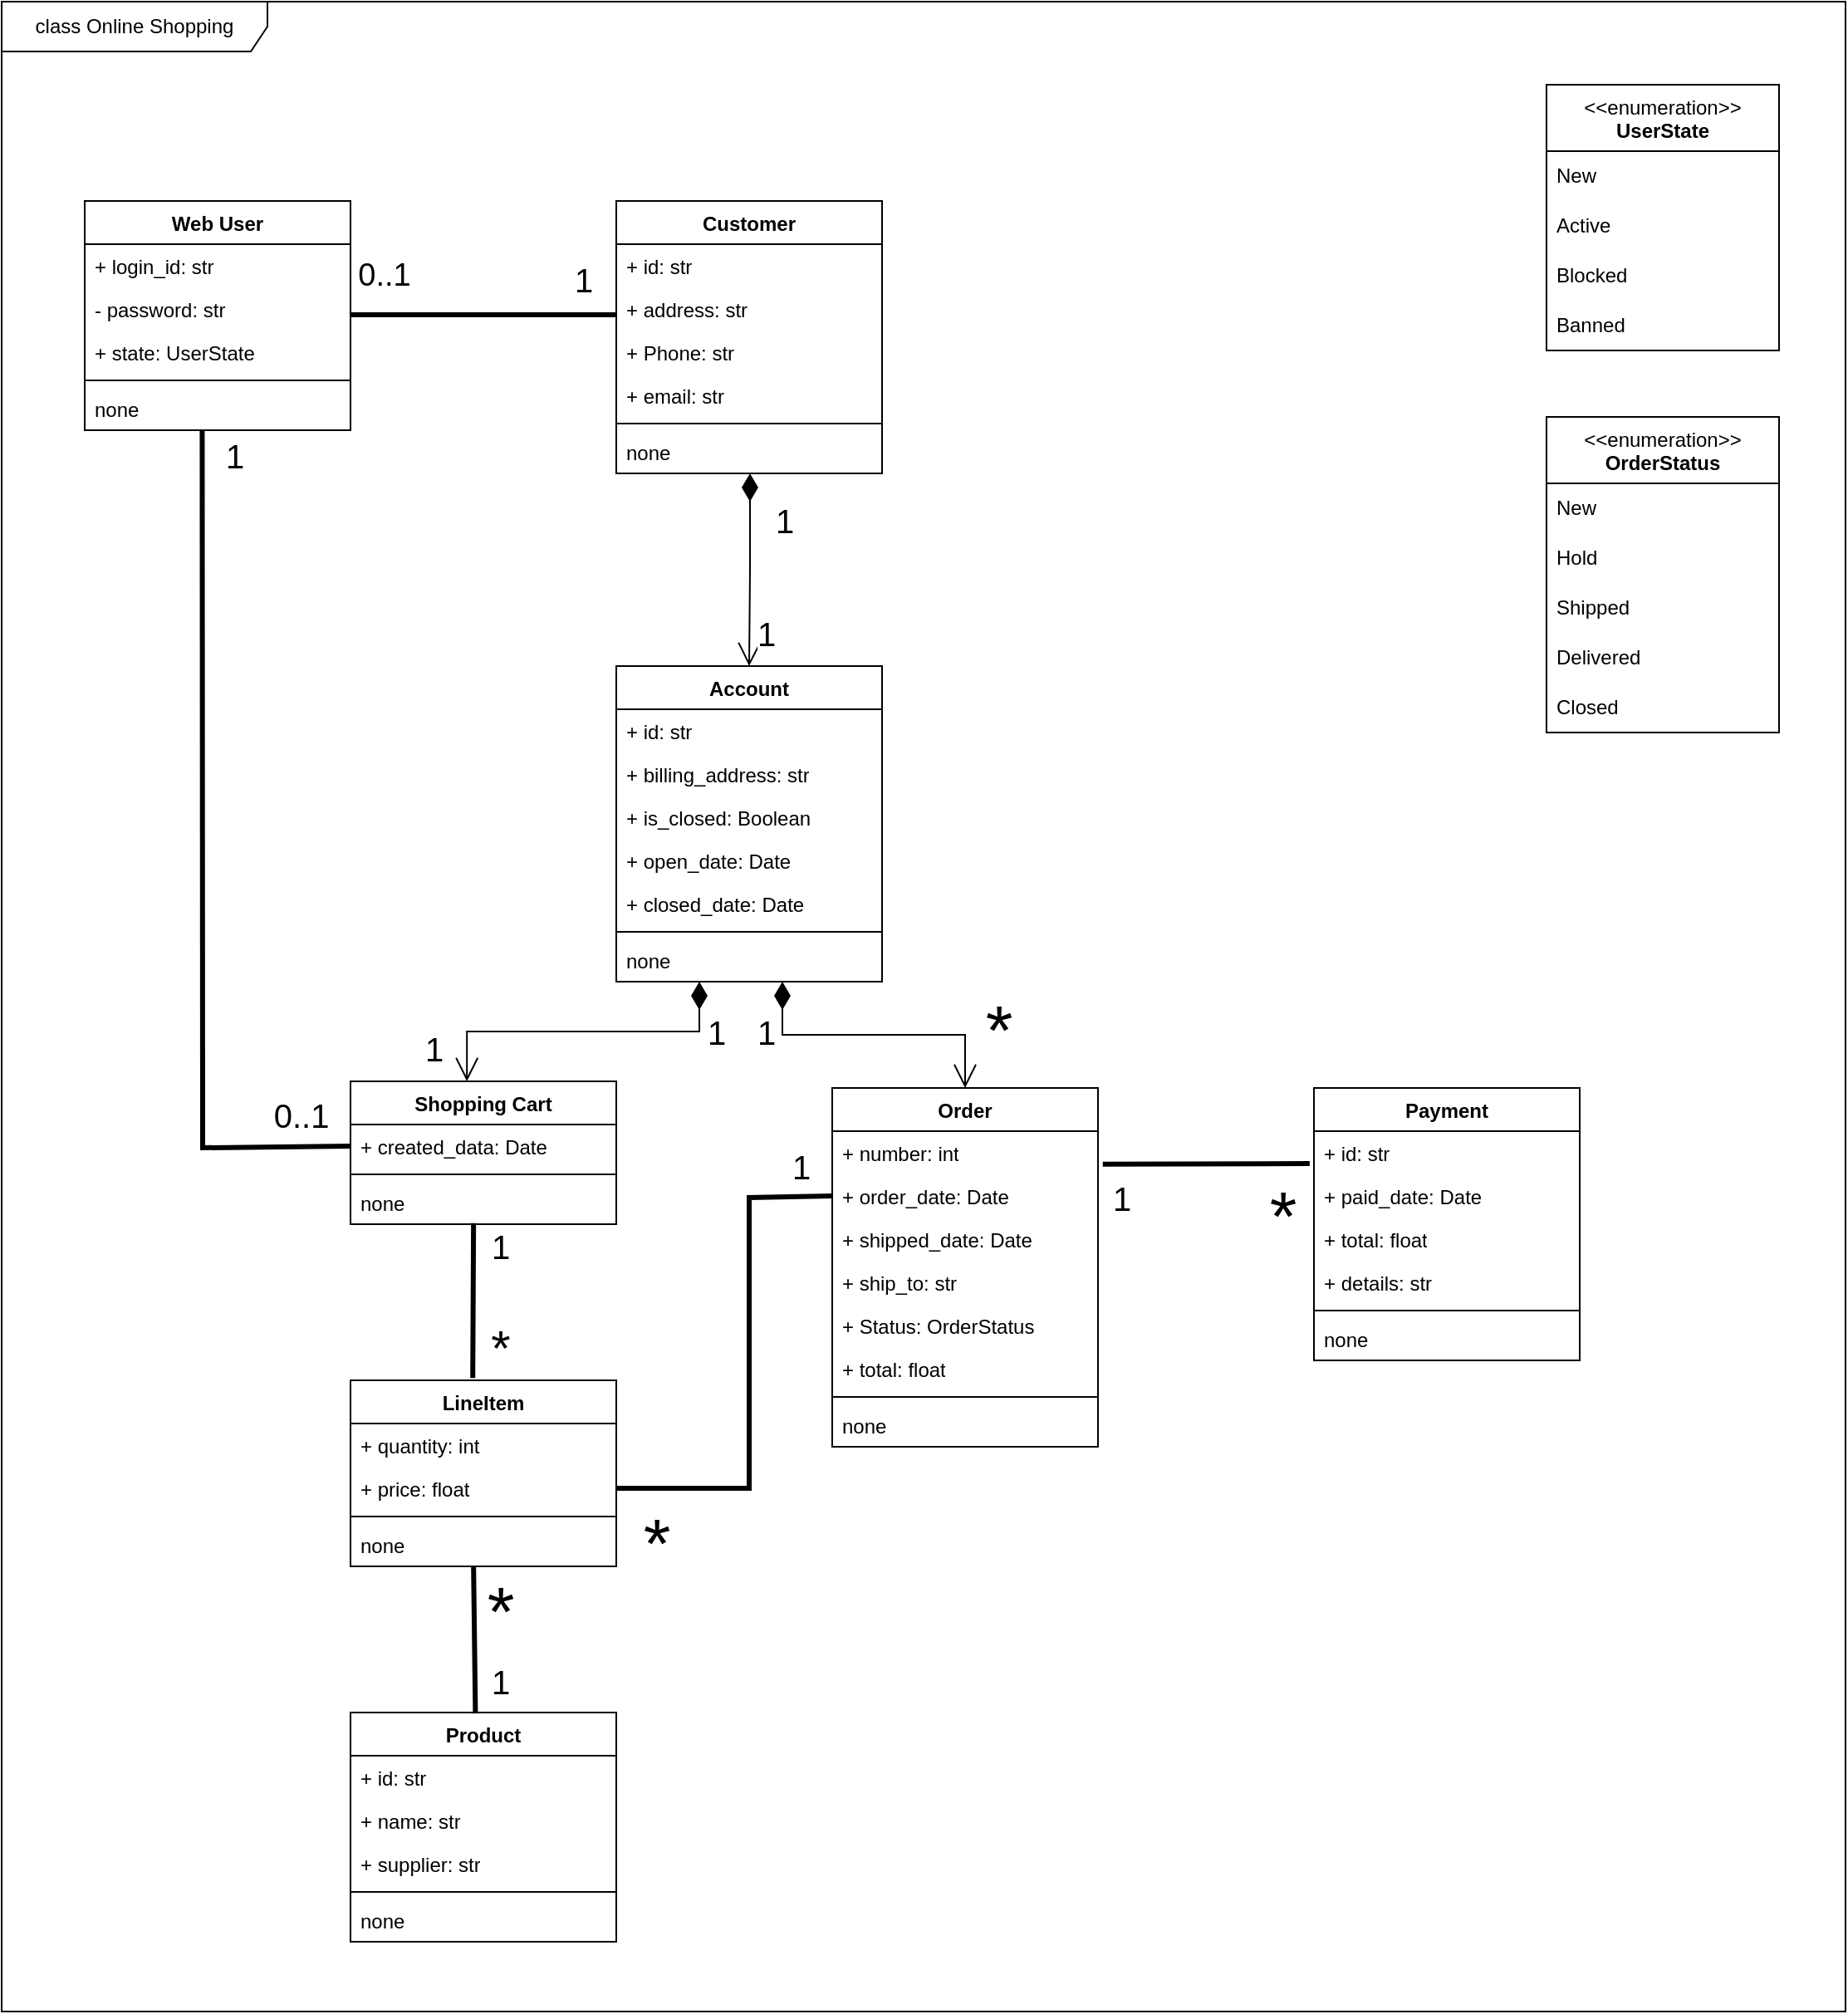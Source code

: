 <mxfile version="21.6.6" type="device" pages="2">
  <diagram id="C5RBs43oDa-KdzZeNtuy" name="Page-1">
    <mxGraphModel dx="1647" dy="904" grid="1" gridSize="10" guides="1" tooltips="1" connect="1" arrows="1" fold="1" page="1" pageScale="1" pageWidth="827" pageHeight="1169" math="0" shadow="0">
      <root>
        <mxCell id="WIyWlLk6GJQsqaUBKTNV-0" />
        <mxCell id="WIyWlLk6GJQsqaUBKTNV-1" parent="WIyWlLk6GJQsqaUBKTNV-0" />
        <mxCell id="cgsoK1HDG1kC3I2KpWL_-0" value="class Online Shopping" style="shape=umlFrame;whiteSpace=wrap;html=1;pointerEvents=0;recursiveResize=0;container=1;collapsible=0;width=160;" parent="WIyWlLk6GJQsqaUBKTNV-1" vertex="1">
          <mxGeometry x="20" y="180" width="1110" height="1210" as="geometry" />
        </mxCell>
        <mxCell id="cgsoK1HDG1kC3I2KpWL_-1" value="Web User" style="swimlane;fontStyle=1;align=center;verticalAlign=top;childLayout=stackLayout;horizontal=1;startSize=26;horizontalStack=0;resizeParent=1;resizeParentMax=0;resizeLast=0;collapsible=1;marginBottom=0;whiteSpace=wrap;html=1;" parent="cgsoK1HDG1kC3I2KpWL_-0" vertex="1">
          <mxGeometry x="50" y="120" width="160" height="138" as="geometry">
            <mxRectangle x="50" y="120" width="100" height="30" as="alternateBounds" />
          </mxGeometry>
        </mxCell>
        <mxCell id="cgsoK1HDG1kC3I2KpWL_-2" value="+ login_id: str&lt;br&gt;" style="text;strokeColor=none;fillColor=none;align=left;verticalAlign=top;spacingLeft=4;spacingRight=4;overflow=hidden;rotatable=0;points=[[0,0.5],[1,0.5]];portConstraint=eastwest;whiteSpace=wrap;html=1;" parent="cgsoK1HDG1kC3I2KpWL_-1" vertex="1">
          <mxGeometry y="26" width="160" height="26" as="geometry" />
        </mxCell>
        <mxCell id="cgsoK1HDG1kC3I2KpWL_-5" value="- password: str" style="text;strokeColor=none;fillColor=none;align=left;verticalAlign=top;spacingLeft=4;spacingRight=4;overflow=hidden;rotatable=0;points=[[0,0.5],[1,0.5]];portConstraint=eastwest;whiteSpace=wrap;html=1;" parent="cgsoK1HDG1kC3I2KpWL_-1" vertex="1">
          <mxGeometry y="52" width="160" height="26" as="geometry" />
        </mxCell>
        <mxCell id="cgsoK1HDG1kC3I2KpWL_-7" value="+ state: UserState" style="text;strokeColor=none;fillColor=none;align=left;verticalAlign=top;spacingLeft=4;spacingRight=4;overflow=hidden;rotatable=0;points=[[0,0.5],[1,0.5]];portConstraint=eastwest;whiteSpace=wrap;html=1;" parent="cgsoK1HDG1kC3I2KpWL_-1" vertex="1">
          <mxGeometry y="78" width="160" height="26" as="geometry" />
        </mxCell>
        <mxCell id="cgsoK1HDG1kC3I2KpWL_-3" value="" style="line;strokeWidth=1;fillColor=none;align=left;verticalAlign=middle;spacingTop=-1;spacingLeft=3;spacingRight=3;rotatable=0;labelPosition=right;points=[];portConstraint=eastwest;strokeColor=inherit;" parent="cgsoK1HDG1kC3I2KpWL_-1" vertex="1">
          <mxGeometry y="104" width="160" height="8" as="geometry" />
        </mxCell>
        <mxCell id="cgsoK1HDG1kC3I2KpWL_-4" value="none" style="text;strokeColor=none;fillColor=none;align=left;verticalAlign=top;spacingLeft=4;spacingRight=4;overflow=hidden;rotatable=0;points=[[0,0.5],[1,0.5]];portConstraint=eastwest;whiteSpace=wrap;html=1;" parent="cgsoK1HDG1kC3I2KpWL_-1" vertex="1">
          <mxGeometry y="112" width="160" height="26" as="geometry" />
        </mxCell>
        <mxCell id="cgsoK1HDG1kC3I2KpWL_-8" value="Customer" style="swimlane;fontStyle=1;align=center;verticalAlign=top;childLayout=stackLayout;horizontal=1;startSize=26;horizontalStack=0;resizeParent=1;resizeParentMax=0;resizeLast=0;collapsible=1;marginBottom=0;whiteSpace=wrap;html=1;" parent="cgsoK1HDG1kC3I2KpWL_-0" vertex="1">
          <mxGeometry x="370" y="120" width="160" height="164" as="geometry" />
        </mxCell>
        <mxCell id="cgsoK1HDG1kC3I2KpWL_-9" value="+ id: str" style="text;strokeColor=none;fillColor=none;align=left;verticalAlign=top;spacingLeft=4;spacingRight=4;overflow=hidden;rotatable=0;points=[[0,0.5],[1,0.5]];portConstraint=eastwest;whiteSpace=wrap;html=1;" parent="cgsoK1HDG1kC3I2KpWL_-8" vertex="1">
          <mxGeometry y="26" width="160" height="26" as="geometry" />
        </mxCell>
        <mxCell id="cgsoK1HDG1kC3I2KpWL_-10" value="+ address: str" style="text;strokeColor=none;fillColor=none;align=left;verticalAlign=top;spacingLeft=4;spacingRight=4;overflow=hidden;rotatable=0;points=[[0,0.5],[1,0.5]];portConstraint=eastwest;whiteSpace=wrap;html=1;" parent="cgsoK1HDG1kC3I2KpWL_-8" vertex="1">
          <mxGeometry y="52" width="160" height="26" as="geometry" />
        </mxCell>
        <mxCell id="cgsoK1HDG1kC3I2KpWL_-11" value="+ Phone: str" style="text;strokeColor=none;fillColor=none;align=left;verticalAlign=top;spacingLeft=4;spacingRight=4;overflow=hidden;rotatable=0;points=[[0,0.5],[1,0.5]];portConstraint=eastwest;whiteSpace=wrap;html=1;" parent="cgsoK1HDG1kC3I2KpWL_-8" vertex="1">
          <mxGeometry y="78" width="160" height="26" as="geometry" />
        </mxCell>
        <mxCell id="cgsoK1HDG1kC3I2KpWL_-14" value="+ email: str" style="text;strokeColor=none;fillColor=none;align=left;verticalAlign=top;spacingLeft=4;spacingRight=4;overflow=hidden;rotatable=0;points=[[0,0.5],[1,0.5]];portConstraint=eastwest;whiteSpace=wrap;html=1;" parent="cgsoK1HDG1kC3I2KpWL_-8" vertex="1">
          <mxGeometry y="104" width="160" height="26" as="geometry" />
        </mxCell>
        <mxCell id="cgsoK1HDG1kC3I2KpWL_-12" value="" style="line;strokeWidth=1;fillColor=none;align=left;verticalAlign=middle;spacingTop=-1;spacingLeft=3;spacingRight=3;rotatable=0;labelPosition=right;points=[];portConstraint=eastwest;strokeColor=inherit;" parent="cgsoK1HDG1kC3I2KpWL_-8" vertex="1">
          <mxGeometry y="130" width="160" height="8" as="geometry" />
        </mxCell>
        <mxCell id="cgsoK1HDG1kC3I2KpWL_-13" value="none" style="text;strokeColor=none;fillColor=none;align=left;verticalAlign=top;spacingLeft=4;spacingRight=4;overflow=hidden;rotatable=0;points=[[0,0.5],[1,0.5]];portConstraint=eastwest;whiteSpace=wrap;html=1;" parent="cgsoK1HDG1kC3I2KpWL_-8" vertex="1">
          <mxGeometry y="138" width="160" height="26" as="geometry" />
        </mxCell>
        <mxCell id="cgsoK1HDG1kC3I2KpWL_-15" value="Account" style="swimlane;fontStyle=1;align=center;verticalAlign=top;childLayout=stackLayout;horizontal=1;startSize=26;horizontalStack=0;resizeParent=1;resizeParentMax=0;resizeLast=0;collapsible=1;marginBottom=0;whiteSpace=wrap;html=1;" parent="cgsoK1HDG1kC3I2KpWL_-0" vertex="1">
          <mxGeometry x="370" y="400" width="160" height="190" as="geometry" />
        </mxCell>
        <mxCell id="cgsoK1HDG1kC3I2KpWL_-16" value="+ id: str" style="text;strokeColor=none;fillColor=none;align=left;verticalAlign=top;spacingLeft=4;spacingRight=4;overflow=hidden;rotatable=0;points=[[0,0.5],[1,0.5]];portConstraint=eastwest;whiteSpace=wrap;html=1;" parent="cgsoK1HDG1kC3I2KpWL_-15" vertex="1">
          <mxGeometry y="26" width="160" height="26" as="geometry" />
        </mxCell>
        <mxCell id="cgsoK1HDG1kC3I2KpWL_-17" value="+ billing_address: str" style="text;strokeColor=none;fillColor=none;align=left;verticalAlign=top;spacingLeft=4;spacingRight=4;overflow=hidden;rotatable=0;points=[[0,0.5],[1,0.5]];portConstraint=eastwest;whiteSpace=wrap;html=1;" parent="cgsoK1HDG1kC3I2KpWL_-15" vertex="1">
          <mxGeometry y="52" width="160" height="26" as="geometry" />
        </mxCell>
        <mxCell id="cgsoK1HDG1kC3I2KpWL_-18" value="+ is_closed: Boolean" style="text;strokeColor=none;fillColor=none;align=left;verticalAlign=top;spacingLeft=4;spacingRight=4;overflow=hidden;rotatable=0;points=[[0,0.5],[1,0.5]];portConstraint=eastwest;whiteSpace=wrap;html=1;" parent="cgsoK1HDG1kC3I2KpWL_-15" vertex="1">
          <mxGeometry y="78" width="160" height="26" as="geometry" />
        </mxCell>
        <mxCell id="cgsoK1HDG1kC3I2KpWL_-19" value="+ open_date: Date" style="text;strokeColor=none;fillColor=none;align=left;verticalAlign=top;spacingLeft=4;spacingRight=4;overflow=hidden;rotatable=0;points=[[0,0.5],[1,0.5]];portConstraint=eastwest;whiteSpace=wrap;html=1;" parent="cgsoK1HDG1kC3I2KpWL_-15" vertex="1">
          <mxGeometry y="104" width="160" height="26" as="geometry" />
        </mxCell>
        <mxCell id="cgsoK1HDG1kC3I2KpWL_-22" value="+ closed_date: Date" style="text;strokeColor=none;fillColor=none;align=left;verticalAlign=top;spacingLeft=4;spacingRight=4;overflow=hidden;rotatable=0;points=[[0,0.5],[1,0.5]];portConstraint=eastwest;whiteSpace=wrap;html=1;" parent="cgsoK1HDG1kC3I2KpWL_-15" vertex="1">
          <mxGeometry y="130" width="160" height="26" as="geometry" />
        </mxCell>
        <mxCell id="cgsoK1HDG1kC3I2KpWL_-20" value="" style="line;strokeWidth=1;fillColor=none;align=left;verticalAlign=middle;spacingTop=-1;spacingLeft=3;spacingRight=3;rotatable=0;labelPosition=right;points=[];portConstraint=eastwest;strokeColor=inherit;" parent="cgsoK1HDG1kC3I2KpWL_-15" vertex="1">
          <mxGeometry y="156" width="160" height="8" as="geometry" />
        </mxCell>
        <mxCell id="cgsoK1HDG1kC3I2KpWL_-21" value="none" style="text;strokeColor=none;fillColor=none;align=left;verticalAlign=top;spacingLeft=4;spacingRight=4;overflow=hidden;rotatable=0;points=[[0,0.5],[1,0.5]];portConstraint=eastwest;whiteSpace=wrap;html=1;" parent="cgsoK1HDG1kC3I2KpWL_-15" vertex="1">
          <mxGeometry y="164" width="160" height="26" as="geometry" />
        </mxCell>
        <mxCell id="cgsoK1HDG1kC3I2KpWL_-79" value="" style="endArrow=open;html=1;endSize=12;startArrow=diamondThin;startSize=14;startFill=1;edgeStyle=orthogonalEdgeStyle;align=left;verticalAlign=bottom;rounded=0;entryX=0.438;entryY=0;entryDx=0;entryDy=0;entryPerimeter=0;" parent="cgsoK1HDG1kC3I2KpWL_-15" target="cgsoK1HDG1kC3I2KpWL_-30" edge="1">
          <mxGeometry x="-1" y="3" relative="1" as="geometry">
            <mxPoint x="50" y="190" as="sourcePoint" />
            <mxPoint x="210" y="190" as="targetPoint" />
            <Array as="points">
              <mxPoint x="50" y="220" />
              <mxPoint x="-90" y="220" />
            </Array>
          </mxGeometry>
        </mxCell>
        <mxCell id="cgsoK1HDG1kC3I2KpWL_-80" value="1" style="edgeLabel;html=1;align=center;verticalAlign=middle;resizable=0;points=[];fontSize=20;" parent="cgsoK1HDG1kC3I2KpWL_-79" vertex="1" connectable="0">
          <mxGeometry x="0.866" y="1" relative="1" as="geometry">
            <mxPoint x="-21" y="-7" as="offset" />
          </mxGeometry>
        </mxCell>
        <mxCell id="cgsoK1HDG1kC3I2KpWL_-104" value="1" style="edgeLabel;html=1;align=center;verticalAlign=middle;resizable=0;points=[];fontSize=20;" parent="cgsoK1HDG1kC3I2KpWL_-79" vertex="1" connectable="0">
          <mxGeometry x="-0.751" y="-2" relative="1" as="geometry">
            <mxPoint x="12" y="5" as="offset" />
          </mxGeometry>
        </mxCell>
        <mxCell id="cgsoK1HDG1kC3I2KpWL_-23" value="Payment" style="swimlane;fontStyle=1;align=center;verticalAlign=top;childLayout=stackLayout;horizontal=1;startSize=26;horizontalStack=0;resizeParent=1;resizeParentMax=0;resizeLast=0;collapsible=1;marginBottom=0;whiteSpace=wrap;html=1;" parent="cgsoK1HDG1kC3I2KpWL_-0" vertex="1">
          <mxGeometry x="790" y="654" width="160" height="164" as="geometry" />
        </mxCell>
        <mxCell id="cgsoK1HDG1kC3I2KpWL_-24" value="+ id: str" style="text;strokeColor=none;fillColor=none;align=left;verticalAlign=top;spacingLeft=4;spacingRight=4;overflow=hidden;rotatable=0;points=[[0,0.5],[1,0.5]];portConstraint=eastwest;whiteSpace=wrap;html=1;" parent="cgsoK1HDG1kC3I2KpWL_-23" vertex="1">
          <mxGeometry y="26" width="160" height="26" as="geometry" />
        </mxCell>
        <mxCell id="cgsoK1HDG1kC3I2KpWL_-25" value="+ paid_date: Date" style="text;strokeColor=none;fillColor=none;align=left;verticalAlign=top;spacingLeft=4;spacingRight=4;overflow=hidden;rotatable=0;points=[[0,0.5],[1,0.5]];portConstraint=eastwest;whiteSpace=wrap;html=1;" parent="cgsoK1HDG1kC3I2KpWL_-23" vertex="1">
          <mxGeometry y="52" width="160" height="26" as="geometry" />
        </mxCell>
        <mxCell id="cgsoK1HDG1kC3I2KpWL_-26" value="+ total: float" style="text;strokeColor=none;fillColor=none;align=left;verticalAlign=top;spacingLeft=4;spacingRight=4;overflow=hidden;rotatable=0;points=[[0,0.5],[1,0.5]];portConstraint=eastwest;whiteSpace=wrap;html=1;" parent="cgsoK1HDG1kC3I2KpWL_-23" vertex="1">
          <mxGeometry y="78" width="160" height="26" as="geometry" />
        </mxCell>
        <mxCell id="cgsoK1HDG1kC3I2KpWL_-27" value="+ details: str" style="text;strokeColor=none;fillColor=none;align=left;verticalAlign=top;spacingLeft=4;spacingRight=4;overflow=hidden;rotatable=0;points=[[0,0.5],[1,0.5]];portConstraint=eastwest;whiteSpace=wrap;html=1;" parent="cgsoK1HDG1kC3I2KpWL_-23" vertex="1">
          <mxGeometry y="104" width="160" height="26" as="geometry" />
        </mxCell>
        <mxCell id="cgsoK1HDG1kC3I2KpWL_-28" value="" style="line;strokeWidth=1;fillColor=none;align=left;verticalAlign=middle;spacingTop=-1;spacingLeft=3;spacingRight=3;rotatable=0;labelPosition=right;points=[];portConstraint=eastwest;strokeColor=inherit;" parent="cgsoK1HDG1kC3I2KpWL_-23" vertex="1">
          <mxGeometry y="130" width="160" height="8" as="geometry" />
        </mxCell>
        <mxCell id="cgsoK1HDG1kC3I2KpWL_-29" value="none" style="text;strokeColor=none;fillColor=none;align=left;verticalAlign=top;spacingLeft=4;spacingRight=4;overflow=hidden;rotatable=0;points=[[0,0.5],[1,0.5]];portConstraint=eastwest;whiteSpace=wrap;html=1;" parent="cgsoK1HDG1kC3I2KpWL_-23" vertex="1">
          <mxGeometry y="138" width="160" height="26" as="geometry" />
        </mxCell>
        <mxCell id="cgsoK1HDG1kC3I2KpWL_-30" value="Shopping Cart" style="swimlane;fontStyle=1;align=center;verticalAlign=top;childLayout=stackLayout;horizontal=1;startSize=26;horizontalStack=0;resizeParent=1;resizeParentMax=0;resizeLast=0;collapsible=1;marginBottom=0;whiteSpace=wrap;html=1;" parent="cgsoK1HDG1kC3I2KpWL_-0" vertex="1">
          <mxGeometry x="210" y="650" width="160" height="86" as="geometry" />
        </mxCell>
        <mxCell id="cgsoK1HDG1kC3I2KpWL_-31" value="+ created_data: Date" style="text;strokeColor=none;fillColor=none;align=left;verticalAlign=top;spacingLeft=4;spacingRight=4;overflow=hidden;rotatable=0;points=[[0,0.5],[1,0.5]];portConstraint=eastwest;whiteSpace=wrap;html=1;" parent="cgsoK1HDG1kC3I2KpWL_-30" vertex="1">
          <mxGeometry y="26" width="160" height="26" as="geometry" />
        </mxCell>
        <mxCell id="cgsoK1HDG1kC3I2KpWL_-35" value="" style="line;strokeWidth=1;fillColor=none;align=left;verticalAlign=middle;spacingTop=-1;spacingLeft=3;spacingRight=3;rotatable=0;labelPosition=right;points=[];portConstraint=eastwest;strokeColor=inherit;" parent="cgsoK1HDG1kC3I2KpWL_-30" vertex="1">
          <mxGeometry y="52" width="160" height="8" as="geometry" />
        </mxCell>
        <mxCell id="cgsoK1HDG1kC3I2KpWL_-36" value="none" style="text;strokeColor=none;fillColor=none;align=left;verticalAlign=top;spacingLeft=4;spacingRight=4;overflow=hidden;rotatable=0;points=[[0,0.5],[1,0.5]];portConstraint=eastwest;whiteSpace=wrap;html=1;" parent="cgsoK1HDG1kC3I2KpWL_-30" vertex="1">
          <mxGeometry y="60" width="160" height="26" as="geometry" />
        </mxCell>
        <mxCell id="cgsoK1HDG1kC3I2KpWL_-53" value="Product" style="swimlane;fontStyle=1;align=center;verticalAlign=top;childLayout=stackLayout;horizontal=1;startSize=26;horizontalStack=0;resizeParent=1;resizeParentMax=0;resizeLast=0;collapsible=1;marginBottom=0;whiteSpace=wrap;html=1;" parent="cgsoK1HDG1kC3I2KpWL_-0" vertex="1">
          <mxGeometry x="210" y="1030" width="160" height="138" as="geometry">
            <mxRectangle x="50" y="120" width="100" height="30" as="alternateBounds" />
          </mxGeometry>
        </mxCell>
        <mxCell id="cgsoK1HDG1kC3I2KpWL_-54" value="+ id: str" style="text;strokeColor=none;fillColor=none;align=left;verticalAlign=top;spacingLeft=4;spacingRight=4;overflow=hidden;rotatable=0;points=[[0,0.5],[1,0.5]];portConstraint=eastwest;whiteSpace=wrap;html=1;" parent="cgsoK1HDG1kC3I2KpWL_-53" vertex="1">
          <mxGeometry y="26" width="160" height="26" as="geometry" />
        </mxCell>
        <mxCell id="cgsoK1HDG1kC3I2KpWL_-55" value="+ name: str" style="text;strokeColor=none;fillColor=none;align=left;verticalAlign=top;spacingLeft=4;spacingRight=4;overflow=hidden;rotatable=0;points=[[0,0.5],[1,0.5]];portConstraint=eastwest;whiteSpace=wrap;html=1;" parent="cgsoK1HDG1kC3I2KpWL_-53" vertex="1">
          <mxGeometry y="52" width="160" height="26" as="geometry" />
        </mxCell>
        <mxCell id="cgsoK1HDG1kC3I2KpWL_-56" value="+ supplier: str" style="text;strokeColor=none;fillColor=none;align=left;verticalAlign=top;spacingLeft=4;spacingRight=4;overflow=hidden;rotatable=0;points=[[0,0.5],[1,0.5]];portConstraint=eastwest;whiteSpace=wrap;html=1;" parent="cgsoK1HDG1kC3I2KpWL_-53" vertex="1">
          <mxGeometry y="78" width="160" height="26" as="geometry" />
        </mxCell>
        <mxCell id="cgsoK1HDG1kC3I2KpWL_-57" value="" style="line;strokeWidth=1;fillColor=none;align=left;verticalAlign=middle;spacingTop=-1;spacingLeft=3;spacingRight=3;rotatable=0;labelPosition=right;points=[];portConstraint=eastwest;strokeColor=inherit;" parent="cgsoK1HDG1kC3I2KpWL_-53" vertex="1">
          <mxGeometry y="104" width="160" height="8" as="geometry" />
        </mxCell>
        <mxCell id="cgsoK1HDG1kC3I2KpWL_-58" value="none" style="text;strokeColor=none;fillColor=none;align=left;verticalAlign=top;spacingLeft=4;spacingRight=4;overflow=hidden;rotatable=0;points=[[0,0.5],[1,0.5]];portConstraint=eastwest;whiteSpace=wrap;html=1;" parent="cgsoK1HDG1kC3I2KpWL_-53" vertex="1">
          <mxGeometry y="112" width="160" height="26" as="geometry" />
        </mxCell>
        <mxCell id="cgsoK1HDG1kC3I2KpWL_-46" value="LineItem" style="swimlane;fontStyle=1;align=center;verticalAlign=top;childLayout=stackLayout;horizontal=1;startSize=26;horizontalStack=0;resizeParent=1;resizeParentMax=0;resizeLast=0;collapsible=1;marginBottom=0;whiteSpace=wrap;html=1;" parent="cgsoK1HDG1kC3I2KpWL_-0" vertex="1">
          <mxGeometry x="210" y="830" width="160" height="112" as="geometry" />
        </mxCell>
        <mxCell id="cgsoK1HDG1kC3I2KpWL_-47" value="+ quantity: int" style="text;strokeColor=none;fillColor=none;align=left;verticalAlign=top;spacingLeft=4;spacingRight=4;overflow=hidden;rotatable=0;points=[[0,0.5],[1,0.5]];portConstraint=eastwest;whiteSpace=wrap;html=1;" parent="cgsoK1HDG1kC3I2KpWL_-46" vertex="1">
          <mxGeometry y="26" width="160" height="26" as="geometry" />
        </mxCell>
        <mxCell id="cgsoK1HDG1kC3I2KpWL_-48" value="+ price: float" style="text;strokeColor=none;fillColor=none;align=left;verticalAlign=top;spacingLeft=4;spacingRight=4;overflow=hidden;rotatable=0;points=[[0,0.5],[1,0.5]];portConstraint=eastwest;whiteSpace=wrap;html=1;" parent="cgsoK1HDG1kC3I2KpWL_-46" vertex="1">
          <mxGeometry y="52" width="160" height="26" as="geometry" />
        </mxCell>
        <mxCell id="cgsoK1HDG1kC3I2KpWL_-51" value="" style="line;strokeWidth=1;fillColor=none;align=left;verticalAlign=middle;spacingTop=-1;spacingLeft=3;spacingRight=3;rotatable=0;labelPosition=right;points=[];portConstraint=eastwest;strokeColor=inherit;" parent="cgsoK1HDG1kC3I2KpWL_-46" vertex="1">
          <mxGeometry y="78" width="160" height="8" as="geometry" />
        </mxCell>
        <mxCell id="cgsoK1HDG1kC3I2KpWL_-52" value="none" style="text;strokeColor=none;fillColor=none;align=left;verticalAlign=top;spacingLeft=4;spacingRight=4;overflow=hidden;rotatable=0;points=[[0,0.5],[1,0.5]];portConstraint=eastwest;whiteSpace=wrap;html=1;" parent="cgsoK1HDG1kC3I2KpWL_-46" vertex="1">
          <mxGeometry y="86" width="160" height="26" as="geometry" />
        </mxCell>
        <mxCell id="cgsoK1HDG1kC3I2KpWL_-60" value="&amp;lt;&amp;lt;enumeration&amp;gt;&amp;gt;&lt;br&gt;&lt;b&gt;UserState&lt;/b&gt;" style="swimlane;fontStyle=0;align=center;verticalAlign=top;childLayout=stackLayout;horizontal=1;startSize=40;horizontalStack=0;resizeParent=1;resizeParentMax=0;resizeLast=0;collapsible=0;marginBottom=0;html=1;whiteSpace=wrap;" parent="cgsoK1HDG1kC3I2KpWL_-0" vertex="1">
          <mxGeometry x="930" y="50" width="140" height="160" as="geometry" />
        </mxCell>
        <mxCell id="cgsoK1HDG1kC3I2KpWL_-61" value="New" style="text;html=1;strokeColor=none;fillColor=none;align=left;verticalAlign=middle;spacingLeft=4;spacingRight=4;overflow=hidden;rotatable=0;points=[[0,0.5],[1,0.5]];portConstraint=eastwest;whiteSpace=wrap;" parent="cgsoK1HDG1kC3I2KpWL_-60" vertex="1">
          <mxGeometry y="40" width="140" height="30" as="geometry" />
        </mxCell>
        <mxCell id="cgsoK1HDG1kC3I2KpWL_-64" value="Active" style="text;html=1;strokeColor=none;fillColor=none;align=left;verticalAlign=middle;spacingLeft=4;spacingRight=4;overflow=hidden;rotatable=0;points=[[0,0.5],[1,0.5]];portConstraint=eastwest;whiteSpace=wrap;" parent="cgsoK1HDG1kC3I2KpWL_-60" vertex="1">
          <mxGeometry y="70" width="140" height="30" as="geometry" />
        </mxCell>
        <mxCell id="cgsoK1HDG1kC3I2KpWL_-65" value="Blocked" style="text;html=1;strokeColor=none;fillColor=none;align=left;verticalAlign=middle;spacingLeft=4;spacingRight=4;overflow=hidden;rotatable=0;points=[[0,0.5],[1,0.5]];portConstraint=eastwest;whiteSpace=wrap;" parent="cgsoK1HDG1kC3I2KpWL_-60" vertex="1">
          <mxGeometry y="100" width="140" height="30" as="geometry" />
        </mxCell>
        <mxCell id="cgsoK1HDG1kC3I2KpWL_-66" value="Banned" style="text;html=1;strokeColor=none;fillColor=none;align=left;verticalAlign=middle;spacingLeft=4;spacingRight=4;overflow=hidden;rotatable=0;points=[[0,0.5],[1,0.5]];portConstraint=eastwest;whiteSpace=wrap;" parent="cgsoK1HDG1kC3I2KpWL_-60" vertex="1">
          <mxGeometry y="130" width="140" height="30" as="geometry" />
        </mxCell>
        <mxCell id="cgsoK1HDG1kC3I2KpWL_-67" value="&amp;lt;&amp;lt;enumeration&amp;gt;&amp;gt;&lt;br&gt;&lt;b&gt;OrderStatus&lt;/b&gt;" style="swimlane;fontStyle=0;align=center;verticalAlign=top;childLayout=stackLayout;horizontal=1;startSize=40;horizontalStack=0;resizeParent=1;resizeParentMax=0;resizeLast=0;collapsible=0;marginBottom=0;html=1;whiteSpace=wrap;" parent="cgsoK1HDG1kC3I2KpWL_-0" vertex="1">
          <mxGeometry x="930" y="250" width="140" height="190" as="geometry" />
        </mxCell>
        <mxCell id="cgsoK1HDG1kC3I2KpWL_-68" value="New" style="text;html=1;strokeColor=none;fillColor=none;align=left;verticalAlign=middle;spacingLeft=4;spacingRight=4;overflow=hidden;rotatable=0;points=[[0,0.5],[1,0.5]];portConstraint=eastwest;whiteSpace=wrap;" parent="cgsoK1HDG1kC3I2KpWL_-67" vertex="1">
          <mxGeometry y="40" width="140" height="30" as="geometry" />
        </mxCell>
        <mxCell id="cgsoK1HDG1kC3I2KpWL_-69" value="Hold" style="text;html=1;strokeColor=none;fillColor=none;align=left;verticalAlign=middle;spacingLeft=4;spacingRight=4;overflow=hidden;rotatable=0;points=[[0,0.5],[1,0.5]];portConstraint=eastwest;whiteSpace=wrap;" parent="cgsoK1HDG1kC3I2KpWL_-67" vertex="1">
          <mxGeometry y="70" width="140" height="30" as="geometry" />
        </mxCell>
        <mxCell id="cgsoK1HDG1kC3I2KpWL_-70" value="Shipped" style="text;html=1;strokeColor=none;fillColor=none;align=left;verticalAlign=middle;spacingLeft=4;spacingRight=4;overflow=hidden;rotatable=0;points=[[0,0.5],[1,0.5]];portConstraint=eastwest;whiteSpace=wrap;" parent="cgsoK1HDG1kC3I2KpWL_-67" vertex="1">
          <mxGeometry y="100" width="140" height="30" as="geometry" />
        </mxCell>
        <mxCell id="cgsoK1HDG1kC3I2KpWL_-71" value="Delivered" style="text;html=1;strokeColor=none;fillColor=none;align=left;verticalAlign=middle;spacingLeft=4;spacingRight=4;overflow=hidden;rotatable=0;points=[[0,0.5],[1,0.5]];portConstraint=eastwest;whiteSpace=wrap;" parent="cgsoK1HDG1kC3I2KpWL_-67" vertex="1">
          <mxGeometry y="130" width="140" height="30" as="geometry" />
        </mxCell>
        <mxCell id="cgsoK1HDG1kC3I2KpWL_-72" value="Closed" style="text;html=1;strokeColor=none;fillColor=none;align=left;verticalAlign=middle;spacingLeft=4;spacingRight=4;overflow=hidden;rotatable=0;points=[[0,0.5],[1,0.5]];portConstraint=eastwest;whiteSpace=wrap;" parent="cgsoK1HDG1kC3I2KpWL_-67" vertex="1">
          <mxGeometry y="160" width="140" height="30" as="geometry" />
        </mxCell>
        <mxCell id="cgsoK1HDG1kC3I2KpWL_-73" value="" style="endArrow=none;startArrow=none;endFill=0;startFill=0;endSize=8;html=1;verticalAlign=bottom;labelBackgroundColor=none;strokeWidth=3;rounded=0;" parent="cgsoK1HDG1kC3I2KpWL_-0" edge="1">
          <mxGeometry width="160" relative="1" as="geometry">
            <mxPoint x="210" y="188.5" as="sourcePoint" />
            <mxPoint x="370" y="188.5" as="targetPoint" />
          </mxGeometry>
        </mxCell>
        <mxCell id="cgsoK1HDG1kC3I2KpWL_-74" value="0..1" style="edgeLabel;html=1;align=center;verticalAlign=middle;resizable=0;points=[];fontSize=19;" parent="cgsoK1HDG1kC3I2KpWL_-73" vertex="1" connectable="0">
          <mxGeometry x="-0.856" y="4" relative="1" as="geometry">
            <mxPoint x="8" y="-20" as="offset" />
          </mxGeometry>
        </mxCell>
        <mxCell id="cgsoK1HDG1kC3I2KpWL_-75" value="1" style="edgeLabel;html=1;align=center;verticalAlign=middle;resizable=0;points=[];fontSize=20;" parent="cgsoK1HDG1kC3I2KpWL_-73" vertex="1" connectable="0">
          <mxGeometry x="0.856" y="1" relative="1" as="geometry">
            <mxPoint x="-9" y="-21" as="offset" />
          </mxGeometry>
        </mxCell>
        <mxCell id="cgsoK1HDG1kC3I2KpWL_-37" value="Order" style="swimlane;fontStyle=1;align=center;verticalAlign=top;childLayout=stackLayout;horizontal=1;startSize=26;horizontalStack=0;resizeParent=1;resizeParentMax=0;resizeLast=0;collapsible=1;marginBottom=0;whiteSpace=wrap;html=1;" parent="cgsoK1HDG1kC3I2KpWL_-0" vertex="1">
          <mxGeometry x="500" y="654" width="160" height="216" as="geometry" />
        </mxCell>
        <mxCell id="cgsoK1HDG1kC3I2KpWL_-38" value="+ number: int" style="text;strokeColor=none;fillColor=none;align=left;verticalAlign=top;spacingLeft=4;spacingRight=4;overflow=hidden;rotatable=0;points=[[0,0.5],[1,0.5]];portConstraint=eastwest;whiteSpace=wrap;html=1;" parent="cgsoK1HDG1kC3I2KpWL_-37" vertex="1">
          <mxGeometry y="26" width="160" height="26" as="geometry" />
        </mxCell>
        <mxCell id="cgsoK1HDG1kC3I2KpWL_-39" value="+ order_date: Date" style="text;strokeColor=none;fillColor=none;align=left;verticalAlign=top;spacingLeft=4;spacingRight=4;overflow=hidden;rotatable=0;points=[[0,0.5],[1,0.5]];portConstraint=eastwest;whiteSpace=wrap;html=1;" parent="cgsoK1HDG1kC3I2KpWL_-37" vertex="1">
          <mxGeometry y="52" width="160" height="26" as="geometry" />
        </mxCell>
        <mxCell id="cgsoK1HDG1kC3I2KpWL_-40" value="+ shipped_date: Date" style="text;strokeColor=none;fillColor=none;align=left;verticalAlign=top;spacingLeft=4;spacingRight=4;overflow=hidden;rotatable=0;points=[[0,0.5],[1,0.5]];portConstraint=eastwest;whiteSpace=wrap;html=1;" parent="cgsoK1HDG1kC3I2KpWL_-37" vertex="1">
          <mxGeometry y="78" width="160" height="26" as="geometry" />
        </mxCell>
        <mxCell id="cgsoK1HDG1kC3I2KpWL_-41" value="+ ship_to: str" style="text;strokeColor=none;fillColor=none;align=left;verticalAlign=top;spacingLeft=4;spacingRight=4;overflow=hidden;rotatable=0;points=[[0,0.5],[1,0.5]];portConstraint=eastwest;whiteSpace=wrap;html=1;" parent="cgsoK1HDG1kC3I2KpWL_-37" vertex="1">
          <mxGeometry y="104" width="160" height="26" as="geometry" />
        </mxCell>
        <mxCell id="cgsoK1HDG1kC3I2KpWL_-42" value="+ Status: OrderStatus" style="text;strokeColor=none;fillColor=none;align=left;verticalAlign=top;spacingLeft=4;spacingRight=4;overflow=hidden;rotatable=0;points=[[0,0.5],[1,0.5]];portConstraint=eastwest;whiteSpace=wrap;html=1;" parent="cgsoK1HDG1kC3I2KpWL_-37" vertex="1">
          <mxGeometry y="130" width="160" height="26" as="geometry" />
        </mxCell>
        <mxCell id="cgsoK1HDG1kC3I2KpWL_-45" value="+ total: float" style="text;strokeColor=none;fillColor=none;align=left;verticalAlign=top;spacingLeft=4;spacingRight=4;overflow=hidden;rotatable=0;points=[[0,0.5],[1,0.5]];portConstraint=eastwest;whiteSpace=wrap;html=1;" parent="cgsoK1HDG1kC3I2KpWL_-37" vertex="1">
          <mxGeometry y="156" width="160" height="26" as="geometry" />
        </mxCell>
        <mxCell id="cgsoK1HDG1kC3I2KpWL_-43" value="" style="line;strokeWidth=1;fillColor=none;align=left;verticalAlign=middle;spacingTop=-1;spacingLeft=3;spacingRight=3;rotatable=0;labelPosition=right;points=[];portConstraint=eastwest;strokeColor=inherit;" parent="cgsoK1HDG1kC3I2KpWL_-37" vertex="1">
          <mxGeometry y="182" width="160" height="8" as="geometry" />
        </mxCell>
        <mxCell id="cgsoK1HDG1kC3I2KpWL_-44" value="none" style="text;strokeColor=none;fillColor=none;align=left;verticalAlign=top;spacingLeft=4;spacingRight=4;overflow=hidden;rotatable=0;points=[[0,0.5],[1,0.5]];portConstraint=eastwest;whiteSpace=wrap;html=1;" parent="cgsoK1HDG1kC3I2KpWL_-37" vertex="1">
          <mxGeometry y="190" width="160" height="26" as="geometry" />
        </mxCell>
        <mxCell id="cgsoK1HDG1kC3I2KpWL_-77" value="" style="endArrow=open;html=1;endSize=12;startArrow=diamondThin;startSize=14;startFill=1;edgeStyle=orthogonalEdgeStyle;align=left;verticalAlign=bottom;rounded=0;entryX=0.5;entryY=0;entryDx=0;entryDy=0;exitX=0.503;exitY=1;exitDx=0;exitDy=0;exitPerimeter=0;" parent="cgsoK1HDG1kC3I2KpWL_-0" source="cgsoK1HDG1kC3I2KpWL_-13" target="cgsoK1HDG1kC3I2KpWL_-15" edge="1">
          <mxGeometry x="-1" y="3" relative="1" as="geometry">
            <mxPoint x="310" y="520" as="sourcePoint" />
            <mxPoint x="470" y="520" as="targetPoint" />
          </mxGeometry>
        </mxCell>
        <mxCell id="cgsoK1HDG1kC3I2KpWL_-78" value="1" style="edgeLabel;html=1;align=center;verticalAlign=middle;resizable=0;points=[];fontSize=20;" parent="cgsoK1HDG1kC3I2KpWL_-77" vertex="1" connectable="0">
          <mxGeometry x="0.711" relative="1" as="geometry">
            <mxPoint x="10" y="-3" as="offset" />
          </mxGeometry>
        </mxCell>
        <mxCell id="cgsoK1HDG1kC3I2KpWL_-103" value="&lt;font style=&quot;font-size: 20px;&quot;&gt;1&lt;/font&gt;" style="edgeLabel;html=1;align=center;verticalAlign=middle;resizable=0;points=[];" parent="cgsoK1HDG1kC3I2KpWL_-77" vertex="1" connectable="0">
          <mxGeometry x="-0.52" y="1" relative="1" as="geometry">
            <mxPoint x="19" as="offset" />
          </mxGeometry>
        </mxCell>
        <mxCell id="cgsoK1HDG1kC3I2KpWL_-81" value="" style="endArrow=open;html=1;endSize=12;startArrow=diamondThin;startSize=14;startFill=1;edgeStyle=orthogonalEdgeStyle;align=left;verticalAlign=bottom;rounded=0;exitX=0.625;exitY=1;exitDx=0;exitDy=0;exitPerimeter=0;entryX=0.5;entryY=0;entryDx=0;entryDy=0;" parent="cgsoK1HDG1kC3I2KpWL_-0" source="cgsoK1HDG1kC3I2KpWL_-21" target="cgsoK1HDG1kC3I2KpWL_-37" edge="1">
          <mxGeometry x="-1" y="3" relative="1" as="geometry">
            <mxPoint x="310" y="640" as="sourcePoint" />
            <mxPoint x="470" y="640" as="targetPoint" />
          </mxGeometry>
        </mxCell>
        <mxCell id="cgsoK1HDG1kC3I2KpWL_-82" value="*" style="edgeLabel;html=1;align=center;verticalAlign=middle;resizable=0;points=[];fontSize=42;" parent="cgsoK1HDG1kC3I2KpWL_-81" vertex="1" connectable="0">
          <mxGeometry x="0.733" y="2" relative="1" as="geometry">
            <mxPoint x="18" y="-11" as="offset" />
          </mxGeometry>
        </mxCell>
        <mxCell id="cgsoK1HDG1kC3I2KpWL_-105" value="1" style="edgeLabel;html=1;align=center;verticalAlign=middle;resizable=0;points=[];fontSize=20;" parent="cgsoK1HDG1kC3I2KpWL_-81" vertex="1" connectable="0">
          <mxGeometry x="-0.621" y="-1" relative="1" as="geometry">
            <mxPoint x="-11" y="-3" as="offset" />
          </mxGeometry>
        </mxCell>
        <mxCell id="cgsoK1HDG1kC3I2KpWL_-88" value="" style="endArrow=none;startArrow=none;endFill=0;startFill=0;endSize=8;html=1;verticalAlign=bottom;labelBackgroundColor=none;strokeWidth=3;rounded=0;exitX=0.442;exitY=0.994;exitDx=0;exitDy=0;exitPerimeter=0;entryX=0;entryY=0.5;entryDx=0;entryDy=0;" parent="cgsoK1HDG1kC3I2KpWL_-0" source="cgsoK1HDG1kC3I2KpWL_-4" target="cgsoK1HDG1kC3I2KpWL_-31" edge="1">
          <mxGeometry width="160" relative="1" as="geometry">
            <mxPoint x="120" y="330" as="sourcePoint" />
            <mxPoint x="280" y="330" as="targetPoint" />
            <Array as="points">
              <mxPoint x="121" y="690" />
            </Array>
          </mxGeometry>
        </mxCell>
        <mxCell id="cgsoK1HDG1kC3I2KpWL_-89" value="0..1" style="edgeLabel;html=1;align=center;verticalAlign=middle;resizable=0;points=[];fontSize=20;" parent="cgsoK1HDG1kC3I2KpWL_-88" vertex="1" connectable="0">
          <mxGeometry x="0.918" y="-1" relative="1" as="geometry">
            <mxPoint x="-9" y="-20" as="offset" />
          </mxGeometry>
        </mxCell>
        <mxCell id="cgsoK1HDG1kC3I2KpWL_-90" value="1" style="edgeLabel;html=1;align=center;verticalAlign=middle;resizable=0;points=[];fontSize=20;" parent="cgsoK1HDG1kC3I2KpWL_-88" vertex="1" connectable="0">
          <mxGeometry x="-0.944" y="-1" relative="1" as="geometry">
            <mxPoint x="20" as="offset" />
          </mxGeometry>
        </mxCell>
        <mxCell id="cgsoK1HDG1kC3I2KpWL_-91" value="" style="endArrow=none;startArrow=none;endFill=0;startFill=0;endSize=8;html=1;verticalAlign=bottom;labelBackgroundColor=none;strokeWidth=3;rounded=0;exitX=1.018;exitY=0.766;exitDx=0;exitDy=0;exitPerimeter=0;entryX=-0.016;entryY=0.75;entryDx=0;entryDy=0;entryPerimeter=0;" parent="cgsoK1HDG1kC3I2KpWL_-0" source="cgsoK1HDG1kC3I2KpWL_-38" target="cgsoK1HDG1kC3I2KpWL_-24" edge="1">
          <mxGeometry width="160" relative="1" as="geometry">
            <mxPoint x="680" y="700" as="sourcePoint" />
            <mxPoint x="770" y="700" as="targetPoint" />
          </mxGeometry>
        </mxCell>
        <mxCell id="cgsoK1HDG1kC3I2KpWL_-92" value="*" style="edgeLabel;html=1;align=center;verticalAlign=middle;resizable=0;points=[];fontSize=42;" parent="cgsoK1HDG1kC3I2KpWL_-91" vertex="1" connectable="0">
          <mxGeometry x="0.839" relative="1" as="geometry">
            <mxPoint x="-7" y="32" as="offset" />
          </mxGeometry>
        </mxCell>
        <mxCell id="cgsoK1HDG1kC3I2KpWL_-93" value="1" style="edgeLabel;html=1;align=center;verticalAlign=middle;resizable=0;points=[];fontSize=20;" parent="cgsoK1HDG1kC3I2KpWL_-91" vertex="1" connectable="0">
          <mxGeometry x="-0.82" y="1" relative="1" as="geometry">
            <mxPoint y="21" as="offset" />
          </mxGeometry>
        </mxCell>
        <mxCell id="cgsoK1HDG1kC3I2KpWL_-94" value="" style="endArrow=none;startArrow=none;endFill=0;startFill=0;endSize=8;html=1;verticalAlign=bottom;labelBackgroundColor=none;strokeWidth=3;rounded=0;exitX=0.463;exitY=0.974;exitDx=0;exitDy=0;exitPerimeter=0;entryX=0.46;entryY=-0.012;entryDx=0;entryDy=0;entryPerimeter=0;" parent="cgsoK1HDG1kC3I2KpWL_-0" source="cgsoK1HDG1kC3I2KpWL_-36" target="cgsoK1HDG1kC3I2KpWL_-46" edge="1">
          <mxGeometry width="160" relative="1" as="geometry">
            <mxPoint x="280" y="780" as="sourcePoint" />
            <mxPoint x="440" y="780" as="targetPoint" />
          </mxGeometry>
        </mxCell>
        <mxCell id="cgsoK1HDG1kC3I2KpWL_-95" value="*" style="edgeLabel;html=1;align=center;verticalAlign=middle;resizable=0;points=[];fontSize=30;" parent="cgsoK1HDG1kC3I2KpWL_-94" vertex="1" connectable="0">
          <mxGeometry x="0.768" relative="1" as="geometry">
            <mxPoint x="16" y="-8" as="offset" />
          </mxGeometry>
        </mxCell>
        <mxCell id="cgsoK1HDG1kC3I2KpWL_-96" value="1" style="edgeLabel;html=1;align=center;verticalAlign=middle;resizable=0;points=[];fontSize=20;" parent="cgsoK1HDG1kC3I2KpWL_-94" vertex="1" connectable="0">
          <mxGeometry x="-0.714" y="2" relative="1" as="geometry">
            <mxPoint x="14" as="offset" />
          </mxGeometry>
        </mxCell>
        <mxCell id="cgsoK1HDG1kC3I2KpWL_-97" value="" style="endArrow=none;startArrow=none;endFill=0;startFill=0;endSize=8;html=1;verticalAlign=bottom;labelBackgroundColor=none;strokeWidth=3;rounded=0;exitX=1;exitY=0.5;exitDx=0;exitDy=0;entryX=0;entryY=0.5;entryDx=0;entryDy=0;" parent="cgsoK1HDG1kC3I2KpWL_-0" source="cgsoK1HDG1kC3I2KpWL_-48" target="cgsoK1HDG1kC3I2KpWL_-39" edge="1">
          <mxGeometry width="160" relative="1" as="geometry">
            <mxPoint x="394" y="900" as="sourcePoint" />
            <mxPoint x="554" y="900" as="targetPoint" />
            <Array as="points">
              <mxPoint x="450" y="895" />
              <mxPoint x="450" y="720" />
            </Array>
          </mxGeometry>
        </mxCell>
        <mxCell id="cgsoK1HDG1kC3I2KpWL_-98" value="*" style="edgeLabel;html=1;align=center;verticalAlign=middle;resizable=0;points=[];fontSize=42;" parent="cgsoK1HDG1kC3I2KpWL_-97" vertex="1" connectable="0">
          <mxGeometry x="-0.869" y="1" relative="1" as="geometry">
            <mxPoint x="4" y="35" as="offset" />
          </mxGeometry>
        </mxCell>
        <mxCell id="cgsoK1HDG1kC3I2KpWL_-99" value="1" style="edgeLabel;html=1;align=center;verticalAlign=middle;resizable=0;points=[];fontSize=20;" parent="cgsoK1HDG1kC3I2KpWL_-97" vertex="1" connectable="0">
          <mxGeometry x="0.885" y="4" relative="1" as="geometry">
            <mxPoint x="-2" y="-15" as="offset" />
          </mxGeometry>
        </mxCell>
        <mxCell id="cgsoK1HDG1kC3I2KpWL_-100" value="" style="endArrow=none;startArrow=none;endFill=0;startFill=0;endSize=8;html=1;verticalAlign=bottom;labelBackgroundColor=none;strokeWidth=3;rounded=0;exitX=0.463;exitY=0.996;exitDx=0;exitDy=0;exitPerimeter=0;entryX=0.47;entryY=0.004;entryDx=0;entryDy=0;entryPerimeter=0;" parent="cgsoK1HDG1kC3I2KpWL_-0" source="cgsoK1HDG1kC3I2KpWL_-52" target="cgsoK1HDG1kC3I2KpWL_-53" edge="1">
          <mxGeometry width="160" relative="1" as="geometry">
            <mxPoint x="280" y="988.31" as="sourcePoint" />
            <mxPoint x="440" y="988.31" as="targetPoint" />
          </mxGeometry>
        </mxCell>
        <mxCell id="cgsoK1HDG1kC3I2KpWL_-101" value="1" style="edgeLabel;html=1;align=center;verticalAlign=middle;resizable=0;points=[];fontSize=20;" parent="cgsoK1HDG1kC3I2KpWL_-100" vertex="1" connectable="0">
          <mxGeometry x="0.789" relative="1" as="geometry">
            <mxPoint x="15" y="-11" as="offset" />
          </mxGeometry>
        </mxCell>
        <mxCell id="cgsoK1HDG1kC3I2KpWL_-102" value="*" style="edgeLabel;html=1;align=center;verticalAlign=middle;resizable=0;points=[];fontSize=42;" parent="cgsoK1HDG1kC3I2KpWL_-100" vertex="1" connectable="0">
          <mxGeometry x="-0.704" y="2" relative="1" as="geometry">
            <mxPoint x="14" y="15" as="offset" />
          </mxGeometry>
        </mxCell>
      </root>
    </mxGraphModel>
  </diagram>
  <diagram id="epWZdFiBeihvn9IxlM3i" name="Page-2">
    <mxGraphModel dx="1647" dy="904" grid="1" gridSize="10" guides="1" tooltips="1" connect="1" arrows="1" fold="1" page="1" pageScale="1" pageWidth="827" pageHeight="1169" math="0" shadow="0">
      <root>
        <mxCell id="0" />
        <mxCell id="1" parent="0" />
        <mxCell id="XDTxOkXHPxbw9eg6SM8z-5" value="" style="edgeStyle=orthogonalEdgeStyle;rounded=0;orthogonalLoop=1;jettySize=auto;html=1;endArrow=diamondThin;endFill=1;" edge="1" parent="1" source="hgB43ULH11JJlI_X9Duu-1" target="XDTxOkXHPxbw9eg6SM8z-1">
          <mxGeometry relative="1" as="geometry" />
        </mxCell>
        <mxCell id="hgB43ULH11JJlI_X9Duu-1" value="Customr" style="swimlane;fontStyle=1;align=center;verticalAlign=top;childLayout=stackLayout;horizontal=1;startSize=26;horizontalStack=0;resizeParent=1;resizeParentMax=0;resizeLast=0;collapsible=1;marginBottom=0;whiteSpace=wrap;html=1;" vertex="1" parent="1">
          <mxGeometry x="60" y="200" width="160" height="144" as="geometry" />
        </mxCell>
        <mxCell id="hgB43ULH11JJlI_X9Duu-2" value="+ id: str&lt;br&gt;+ address: str&lt;br&gt;+ Phone: int&lt;br&gt;+ Email: str" style="text;strokeColor=none;fillColor=none;align=left;verticalAlign=top;spacingLeft=4;spacingRight=4;overflow=hidden;rotatable=0;points=[[0,0.5],[1,0.5]];portConstraint=eastwest;whiteSpace=wrap;html=1;" vertex="1" parent="hgB43ULH11JJlI_X9Duu-1">
          <mxGeometry y="26" width="160" height="84" as="geometry" />
        </mxCell>
        <mxCell id="hgB43ULH11JJlI_X9Duu-3" value="" style="line;strokeWidth=1;fillColor=none;align=left;verticalAlign=middle;spacingTop=-1;spacingLeft=3;spacingRight=3;rotatable=0;labelPosition=right;points=[];portConstraint=eastwest;strokeColor=inherit;" vertex="1" parent="hgB43ULH11JJlI_X9Duu-1">
          <mxGeometry y="110" width="160" height="8" as="geometry" />
        </mxCell>
        <mxCell id="hgB43ULH11JJlI_X9Duu-4" value="+ method(type): type" style="text;strokeColor=none;fillColor=none;align=left;verticalAlign=top;spacingLeft=4;spacingRight=4;overflow=hidden;rotatable=0;points=[[0,0.5],[1,0.5]];portConstraint=eastwest;whiteSpace=wrap;html=1;" vertex="1" parent="hgB43ULH11JJlI_X9Duu-1">
          <mxGeometry y="118" width="160" height="26" as="geometry" />
        </mxCell>
        <mxCell id="XDTxOkXHPxbw9eg6SM8z-1" value="Customr" style="swimlane;fontStyle=1;align=center;verticalAlign=top;childLayout=stackLayout;horizontal=1;startSize=26;horizontalStack=0;resizeParent=1;resizeParentMax=0;resizeLast=0;collapsible=1;marginBottom=0;whiteSpace=wrap;html=1;" vertex="1" parent="1">
          <mxGeometry x="300" y="200" width="160" height="144" as="geometry" />
        </mxCell>
        <mxCell id="XDTxOkXHPxbw9eg6SM8z-2" value="+ id: str&lt;br&gt;+ address: str&lt;br&gt;+ Phone: int&lt;br&gt;+ Email: str" style="text;strokeColor=none;fillColor=none;align=left;verticalAlign=top;spacingLeft=4;spacingRight=4;overflow=hidden;rotatable=0;points=[[0,0.5],[1,0.5]];portConstraint=eastwest;whiteSpace=wrap;html=1;" vertex="1" parent="XDTxOkXHPxbw9eg6SM8z-1">
          <mxGeometry y="26" width="160" height="84" as="geometry" />
        </mxCell>
        <mxCell id="XDTxOkXHPxbw9eg6SM8z-3" value="" style="line;strokeWidth=1;fillColor=none;align=left;verticalAlign=middle;spacingTop=-1;spacingLeft=3;spacingRight=3;rotatable=0;labelPosition=right;points=[];portConstraint=eastwest;strokeColor=inherit;" vertex="1" parent="XDTxOkXHPxbw9eg6SM8z-1">
          <mxGeometry y="110" width="160" height="8" as="geometry" />
        </mxCell>
        <mxCell id="XDTxOkXHPxbw9eg6SM8z-4" value="+ method(type): type" style="text;strokeColor=none;fillColor=none;align=left;verticalAlign=top;spacingLeft=4;spacingRight=4;overflow=hidden;rotatable=0;points=[[0,0.5],[1,0.5]];portConstraint=eastwest;whiteSpace=wrap;html=1;" vertex="1" parent="XDTxOkXHPxbw9eg6SM8z-1">
          <mxGeometry y="118" width="160" height="26" as="geometry" />
        </mxCell>
      </root>
    </mxGraphModel>
  </diagram>
</mxfile>
